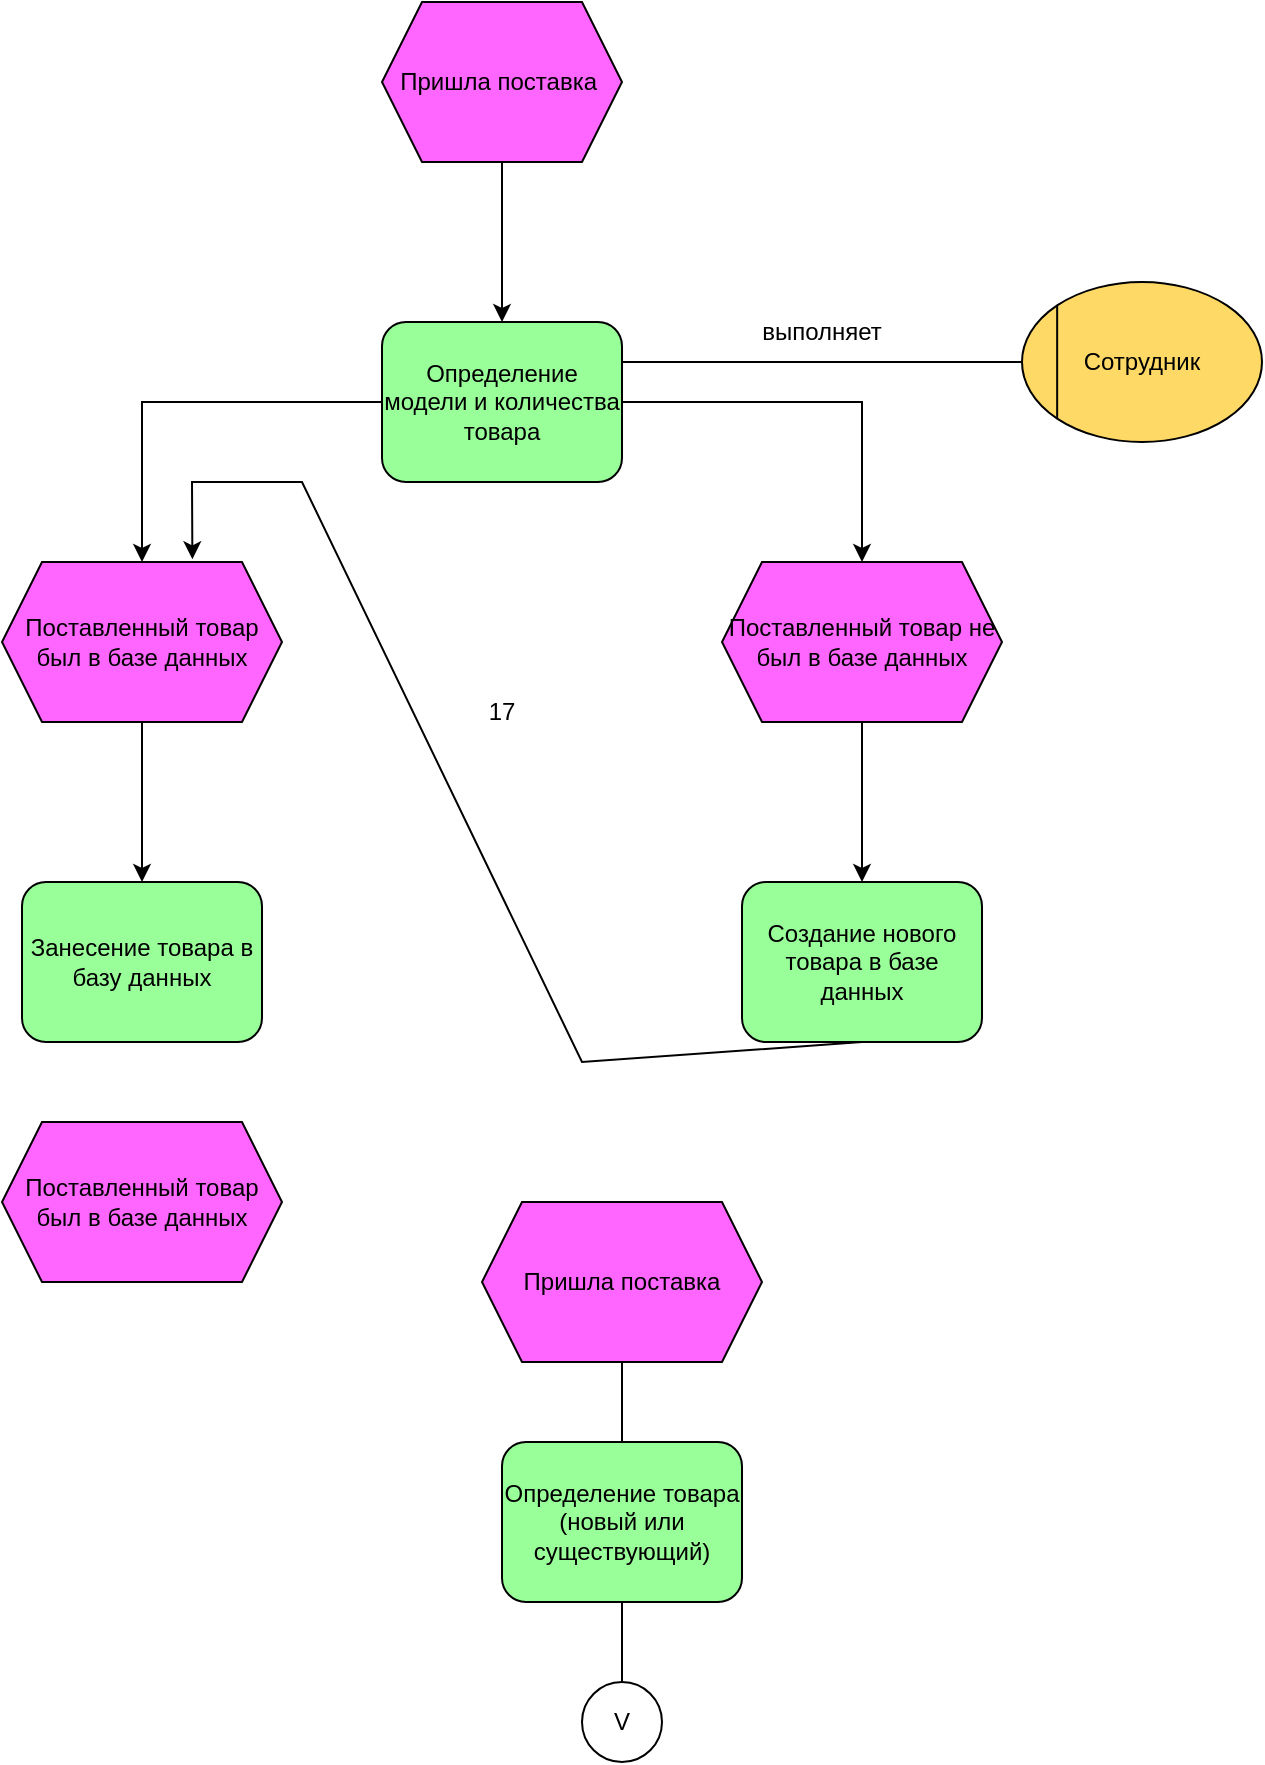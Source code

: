 <mxfile version="22.1.13" type="github">
  <diagram name="Страница — 1" id="INVGBPt_VYmLyctggFGg">
    <mxGraphModel dx="1050" dy="557" grid="1" gridSize="10" guides="1" tooltips="1" connect="1" arrows="1" fold="1" page="1" pageScale="1" pageWidth="827" pageHeight="1169" math="0" shadow="0">
      <root>
        <mxCell id="0" />
        <mxCell id="1" parent="0" />
        <mxCell id="-x4PVFEpAmjkInHYJLnl-1" value="Пришла поставка&amp;nbsp;" style="shape=hexagon;perimeter=hexagonPerimeter2;whiteSpace=wrap;html=1;fixedSize=1;fillColor=#FF66FF;strokeColor=#000000;" parent="1" vertex="1">
          <mxGeometry x="320" y="40" width="120" height="80" as="geometry" />
        </mxCell>
        <mxCell id="-x4PVFEpAmjkInHYJLnl-2" value="" style="endArrow=classic;html=1;rounded=0;exitX=0.5;exitY=1;exitDx=0;exitDy=0;" parent="1" source="-x4PVFEpAmjkInHYJLnl-1" edge="1">
          <mxGeometry width="50" height="50" relative="1" as="geometry">
            <mxPoint x="430" y="460" as="sourcePoint" />
            <mxPoint x="380" y="200" as="targetPoint" />
          </mxGeometry>
        </mxCell>
        <mxCell id="-x4PVFEpAmjkInHYJLnl-3" value="Занесение товара в базу данных" style="rounded=1;whiteSpace=wrap;html=1;fillColor=#99FF99;" parent="1" vertex="1">
          <mxGeometry x="140" y="480" width="120" height="80" as="geometry" />
        </mxCell>
        <mxCell id="-x4PVFEpAmjkInHYJLnl-15" value="Поставленный товар был в базе данных" style="shape=hexagon;perimeter=hexagonPerimeter2;whiteSpace=wrap;html=1;fixedSize=1;fillColor=#FF66FF;" parent="1" vertex="1">
          <mxGeometry x="130" y="320" width="140" height="80" as="geometry" />
        </mxCell>
        <mxCell id="QIBEkFyhhaOV1atE6DGL-1" value="Определение модели и количества товара" style="rounded=1;whiteSpace=wrap;html=1;fillColor=#99FF99;" parent="1" vertex="1">
          <mxGeometry x="320" y="200" width="120" height="80" as="geometry" />
        </mxCell>
        <mxCell id="QIBEkFyhhaOV1atE6DGL-2" value="" style="endArrow=classic;html=1;rounded=0;entryX=0.5;entryY=0;entryDx=0;entryDy=0;exitX=0;exitY=0.5;exitDx=0;exitDy=0;" parent="1" source="QIBEkFyhhaOV1atE6DGL-1" target="-x4PVFEpAmjkInHYJLnl-15" edge="1">
          <mxGeometry width="50" height="50" relative="1" as="geometry">
            <mxPoint x="390" y="610" as="sourcePoint" />
            <mxPoint x="440" y="560" as="targetPoint" />
            <Array as="points">
              <mxPoint x="200" y="240" />
            </Array>
          </mxGeometry>
        </mxCell>
        <mxCell id="QIBEkFyhhaOV1atE6DGL-3" value="Поставленный товар не был в базе данных" style="shape=hexagon;perimeter=hexagonPerimeter2;whiteSpace=wrap;html=1;fixedSize=1;fillColor=#FF66FF;" parent="1" vertex="1">
          <mxGeometry x="490" y="320" width="140" height="80" as="geometry" />
        </mxCell>
        <mxCell id="QIBEkFyhhaOV1atE6DGL-4" value="" style="endArrow=classic;html=1;rounded=0;entryX=0.5;entryY=0;entryDx=0;entryDy=0;exitX=1;exitY=0.5;exitDx=0;exitDy=0;" parent="1" source="QIBEkFyhhaOV1atE6DGL-1" target="QIBEkFyhhaOV1atE6DGL-3" edge="1">
          <mxGeometry width="50" height="50" relative="1" as="geometry">
            <mxPoint x="390" y="610" as="sourcePoint" />
            <mxPoint x="440" y="560" as="targetPoint" />
            <Array as="points">
              <mxPoint x="560" y="240" />
            </Array>
          </mxGeometry>
        </mxCell>
        <mxCell id="QIBEkFyhhaOV1atE6DGL-5" value="" style="endArrow=classic;html=1;rounded=0;exitX=0.5;exitY=1;exitDx=0;exitDy=0;entryX=0.5;entryY=0;entryDx=0;entryDy=0;" parent="1" source="-x4PVFEpAmjkInHYJLnl-15" target="-x4PVFEpAmjkInHYJLnl-3" edge="1">
          <mxGeometry width="50" height="50" relative="1" as="geometry">
            <mxPoint x="390" y="610" as="sourcePoint" />
            <mxPoint x="440" y="560" as="targetPoint" />
          </mxGeometry>
        </mxCell>
        <mxCell id="QIBEkFyhhaOV1atE6DGL-6" value="Создание нового товара в базе данных" style="rounded=1;whiteSpace=wrap;html=1;fillColor=#99FF99;" parent="1" vertex="1">
          <mxGeometry x="500" y="480" width="120" height="80" as="geometry" />
        </mxCell>
        <mxCell id="QIBEkFyhhaOV1atE6DGL-7" value="" style="endArrow=classic;html=1;rounded=0;exitX=0.5;exitY=1;exitDx=0;exitDy=0;entryX=0.5;entryY=0;entryDx=0;entryDy=0;" parent="1" source="QIBEkFyhhaOV1atE6DGL-3" target="QIBEkFyhhaOV1atE6DGL-6" edge="1">
          <mxGeometry width="50" height="50" relative="1" as="geometry">
            <mxPoint x="390" y="610" as="sourcePoint" />
            <mxPoint x="440" y="560" as="targetPoint" />
          </mxGeometry>
        </mxCell>
        <mxCell id="QIBEkFyhhaOV1atE6DGL-8" value="Сотрудник" style="ellipse;whiteSpace=wrap;html=1;fillColor=#FFD966;" parent="1" vertex="1">
          <mxGeometry x="640" y="180" width="120" height="80" as="geometry" />
        </mxCell>
        <mxCell id="QIBEkFyhhaOV1atE6DGL-9" value="" style="endArrow=none;html=1;rounded=0;entryX=0;entryY=0;entryDx=0;entryDy=0;exitX=0;exitY=1;exitDx=0;exitDy=0;" parent="1" source="QIBEkFyhhaOV1atE6DGL-8" target="QIBEkFyhhaOV1atE6DGL-8" edge="1">
          <mxGeometry width="50" height="50" relative="1" as="geometry">
            <mxPoint x="390" y="610" as="sourcePoint" />
            <mxPoint x="440" y="560" as="targetPoint" />
          </mxGeometry>
        </mxCell>
        <mxCell id="QIBEkFyhhaOV1atE6DGL-10" value="" style="endArrow=none;html=1;rounded=0;entryX=0;entryY=0.5;entryDx=0;entryDy=0;exitX=1;exitY=0.25;exitDx=0;exitDy=0;" parent="1" source="QIBEkFyhhaOV1atE6DGL-1" target="QIBEkFyhhaOV1atE6DGL-8" edge="1">
          <mxGeometry width="50" height="50" relative="1" as="geometry">
            <mxPoint x="390" y="610" as="sourcePoint" />
            <mxPoint x="440" y="560" as="targetPoint" />
          </mxGeometry>
        </mxCell>
        <mxCell id="QIBEkFyhhaOV1atE6DGL-11" value="выполняет" style="text;html=1;strokeColor=none;fillColor=none;align=center;verticalAlign=middle;whiteSpace=wrap;rounded=0;" parent="1" vertex="1">
          <mxGeometry x="510" y="190" width="60" height="30" as="geometry" />
        </mxCell>
        <mxCell id="CUF7VxnmCNdwsNRYRTGy-1" value="" style="ellipse;whiteSpace=wrap;html=1;aspect=fixed;" parent="1" vertex="1">
          <mxGeometry x="420" y="880" width="40" height="40" as="geometry" />
        </mxCell>
        <mxCell id="CUF7VxnmCNdwsNRYRTGy-2" value="Поставленный товар был в базе данных" style="shape=hexagon;perimeter=hexagonPerimeter2;whiteSpace=wrap;html=1;fixedSize=1;fillColor=#FF66FF;" parent="1" vertex="1">
          <mxGeometry x="130" y="600" width="140" height="80" as="geometry" />
        </mxCell>
        <mxCell id="CUF7VxnmCNdwsNRYRTGy-3" value="" style="endArrow=classic;html=1;rounded=0;entryX=0.68;entryY=-0.017;entryDx=0;entryDy=0;exitX=0.5;exitY=1;exitDx=0;exitDy=0;entryPerimeter=0;" parent="1" source="QIBEkFyhhaOV1atE6DGL-6" target="-x4PVFEpAmjkInHYJLnl-15" edge="1">
          <mxGeometry width="50" height="50" relative="1" as="geometry">
            <mxPoint x="390" y="450" as="sourcePoint" />
            <mxPoint x="440" y="400" as="targetPoint" />
            <Array as="points">
              <mxPoint x="420" y="570" />
              <mxPoint x="280" y="280" />
              <mxPoint x="225" y="280" />
            </Array>
          </mxGeometry>
        </mxCell>
        <mxCell id="CUF7VxnmCNdwsNRYRTGy-5" value="17&lt;br&gt;" style="text;html=1;strokeColor=none;fillColor=none;align=center;verticalAlign=middle;whiteSpace=wrap;rounded=0;" parent="1" vertex="1">
          <mxGeometry x="350" y="380" width="60" height="30" as="geometry" />
        </mxCell>
        <mxCell id="HBUtwpFFKRSHPv37gIhb-1" value="Пришла поставка" style="shape=hexagon;perimeter=hexagonPerimeter2;whiteSpace=wrap;html=1;fixedSize=1;fillColor=#FF66FF;" vertex="1" parent="1">
          <mxGeometry x="370" y="640" width="140" height="80" as="geometry" />
        </mxCell>
        <mxCell id="HBUtwpFFKRSHPv37gIhb-2" value="Определение товара&lt;br&gt;(новый или существующий)" style="rounded=1;whiteSpace=wrap;html=1;fillColor=#99FF99;" vertex="1" parent="1">
          <mxGeometry x="380" y="760" width="120" height="80" as="geometry" />
        </mxCell>
        <mxCell id="HBUtwpFFKRSHPv37gIhb-3" value="" style="endArrow=none;html=1;rounded=0;entryX=0.5;entryY=1;entryDx=0;entryDy=0;exitX=0.5;exitY=0;exitDx=0;exitDy=0;" edge="1" parent="1" source="HBUtwpFFKRSHPv37gIhb-2" target="HBUtwpFFKRSHPv37gIhb-1">
          <mxGeometry width="50" height="50" relative="1" as="geometry">
            <mxPoint x="390" y="800" as="sourcePoint" />
            <mxPoint x="440" y="750" as="targetPoint" />
          </mxGeometry>
        </mxCell>
        <mxCell id="HBUtwpFFKRSHPv37gIhb-4" value="V" style="text;html=1;strokeColor=none;fillColor=none;align=center;verticalAlign=middle;whiteSpace=wrap;rounded=0;" vertex="1" parent="1">
          <mxGeometry x="410" y="885" width="60" height="30" as="geometry" />
        </mxCell>
        <mxCell id="HBUtwpFFKRSHPv37gIhb-5" value="" style="endArrow=none;html=1;rounded=0;exitX=0.5;exitY=0;exitDx=0;exitDy=0;entryX=0.5;entryY=1;entryDx=0;entryDy=0;" edge="1" parent="1" source="CUF7VxnmCNdwsNRYRTGy-1" target="HBUtwpFFKRSHPv37gIhb-2">
          <mxGeometry width="50" height="50" relative="1" as="geometry">
            <mxPoint x="390" y="800" as="sourcePoint" />
            <mxPoint x="440" y="750" as="targetPoint" />
          </mxGeometry>
        </mxCell>
      </root>
    </mxGraphModel>
  </diagram>
</mxfile>
